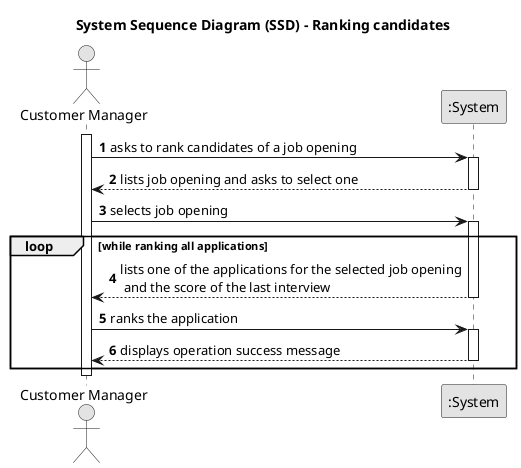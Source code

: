 @startuml
skinparam monochrome true
skinparam packageStyle rectangle
skinparam shadowing false

title System Sequence Diagram (SSD) - Ranking candidates

autonumber

actor "Customer Manager" as CMAN
participant ":System" as System

activate CMAN

    CMAN -> System : asks to rank candidates of a job opening
    activate System


       System --> CMAN : lists job opening and asks to select one
    deactivate System

    CMAN -> System : selects job opening
    activate System

loop while ranking all applications

        System --> CMAN : lists one of the applications for the selected job opening\n and the score of the last interview
    deactivate System

    CMAN -> System : ranks the application
    activate System

        System --> CMAN : displays operation success message
    deactivate System
end loop

deactivate CMAN

@enduml